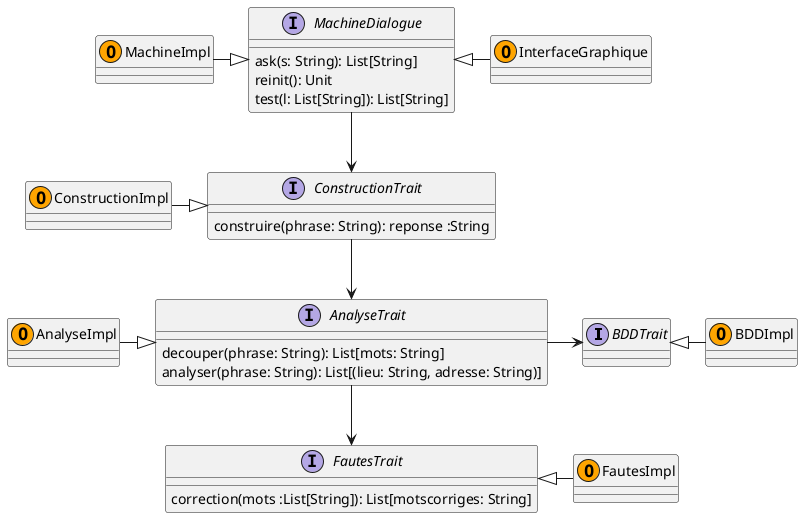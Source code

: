 @startuml Avatar

interface BDDTrait{
	
}

interface MachineDialogue {
	ask(s: String): List[String]
	reinit(): Unit
	test(l: List[String]): List[String]
}

interface ConstructionTrait{
	construire(phrase: String): reponse :String
}
	
interface InterfaceGraphique{
	
}

interface FautesTrait{
	correction(mots :List[String]): List[motscorriges: String]
}

interface AnalyseTrait{
	decouper(phrase: String): List[mots: String]
	analyser(phrase: String): List[(lieu: String, adresse: String)]
}


class MachineImpl <<(O,Orange)>>
class InterfaceGraphique <<(O,Orange)>>
class ConstructionImpl <<(O,Orange)>>
class AnalyseImpl <<(O,Orange)>>
class BDDImpl <<(O,Orange)>>
class FautesImpl <<(O,Orange)>>

MachineImpl -|> MachineDialogue
MachineDialogue <|- InterfaceGraphique
BDDTrait <|-  BDDImpl 
ConstructionImpl -|>  ConstructionTrait
AnalyseImpl -|>  AnalyseTrait 
FautesTrait <|-  FautesImpl 

MachineDialogue --> ConstructionTrait
ConstructionTrait --> AnalyseTrait
AnalyseTrait -> BDDTrait
AnalyseTrait --> FautesTrait

@enduml